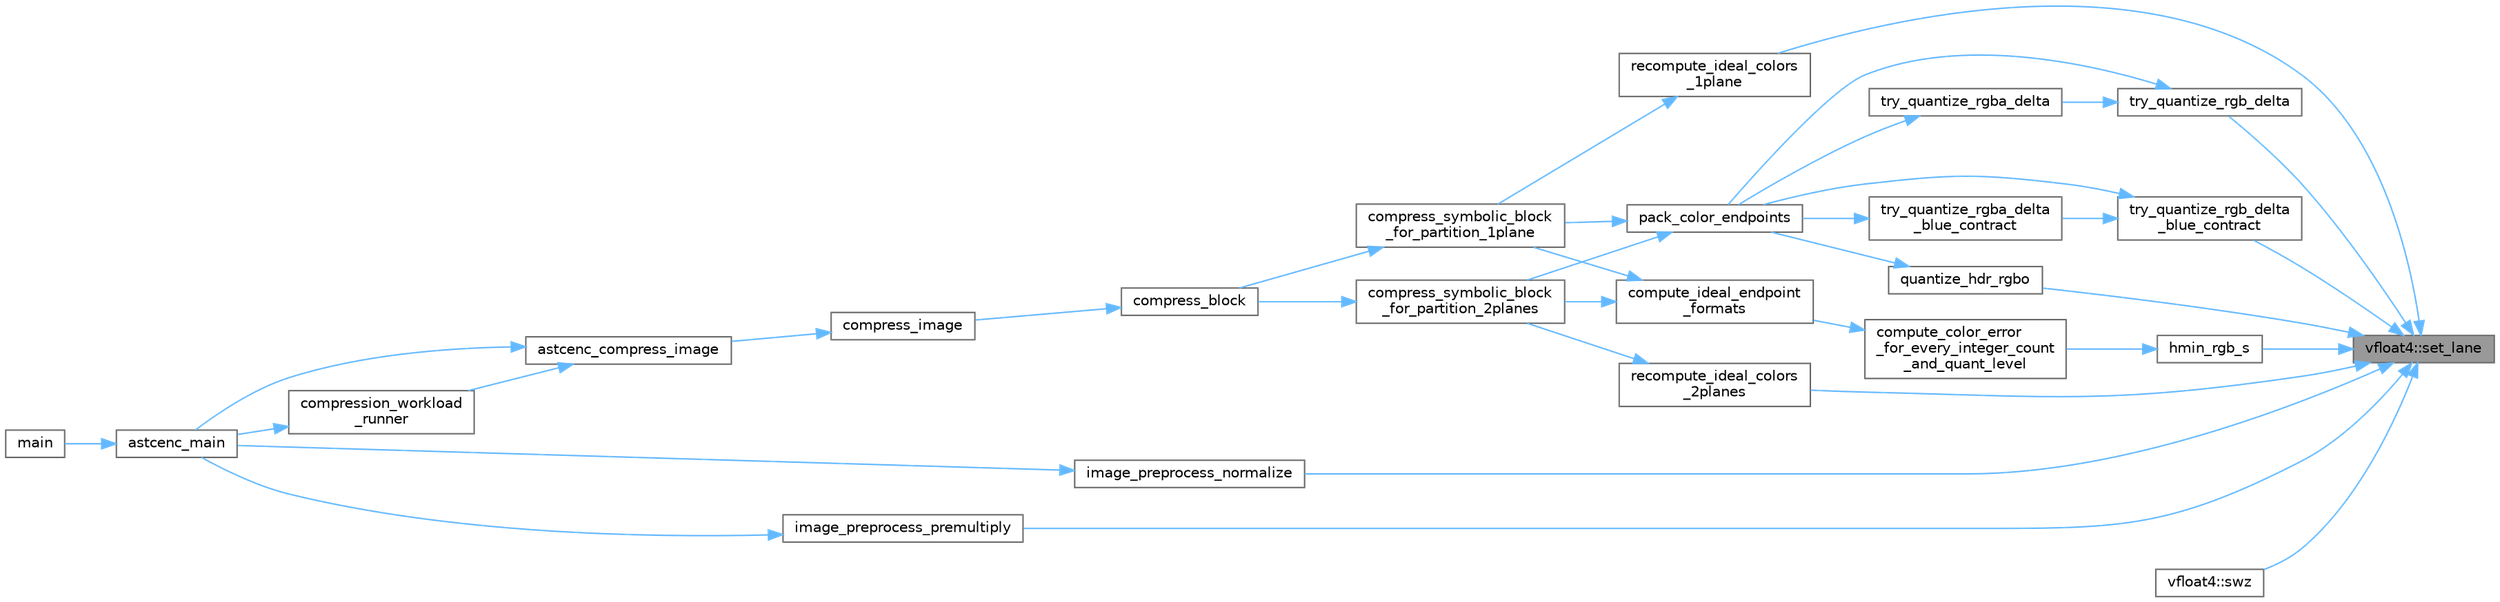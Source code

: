 digraph "vfloat4::set_lane"
{
 // LATEX_PDF_SIZE
  bgcolor="transparent";
  edge [fontname=Helvetica,fontsize=10,labelfontname=Helvetica,labelfontsize=10];
  node [fontname=Helvetica,fontsize=10,shape=box,height=0.2,width=0.4];
  rankdir="RL";
  Node1 [id="Node000001",label="vfloat4::set_lane",height=0.2,width=0.4,color="gray40", fillcolor="grey60", style="filled", fontcolor="black",tooltip="Set the scalar value of a single lane."];
  Node1 -> Node2 [id="edge35_Node000001_Node000002",dir="back",color="steelblue1",style="solid",tooltip=" "];
  Node2 [id="Node000002",label="hmin_rgb_s",height=0.2,width=0.4,color="grey40", fillcolor="white", style="filled",URL="$astcenc__vecmathlib__common__4_8h.html#ac8652a0d90b3378db8fa8a8d2c4a434c",tooltip="Return the horizontal min of RGB vector lanes as a scalar."];
  Node2 -> Node3 [id="edge36_Node000002_Node000003",dir="back",color="steelblue1",style="solid",tooltip=" "];
  Node3 [id="Node000003",label="compute_color_error\l_for_every_integer_count\l_and_quant_level",height=0.2,width=0.4,color="grey40", fillcolor="white", style="filled",URL="$astcenc__pick__best__endpoint__format_8cpp.html#a163a7d0cf020b6f86049745807912ec1",tooltip="For a given partition compute the error for every endpoint integer count and quant level."];
  Node3 -> Node4 [id="edge37_Node000003_Node000004",dir="back",color="steelblue1",style="solid",tooltip=" "];
  Node4 [id="Node000004",label="compute_ideal_endpoint\l_formats",height=0.2,width=0.4,color="grey40", fillcolor="white", style="filled",URL="$astcenc__pick__best__endpoint__format_8cpp.html#a81c7b68e8c7b82a5ff718f21bd4f3c35",tooltip="Identify, for each mode, which set of color endpoint produces the best result."];
  Node4 -> Node5 [id="edge38_Node000004_Node000005",dir="back",color="steelblue1",style="solid",tooltip=" "];
  Node5 [id="Node000005",label="compress_symbolic_block\l_for_partition_1plane",height=0.2,width=0.4,color="grey40", fillcolor="white", style="filled",URL="$astcenc__compress__symbolic_8cpp.html#af5f518a15600c71922e69267dea2db99",tooltip="Compress a block using a chosen partitioning and 1 plane of weights."];
  Node5 -> Node6 [id="edge39_Node000005_Node000006",dir="back",color="steelblue1",style="solid",tooltip=" "];
  Node6 [id="Node000006",label="compress_block",height=0.2,width=0.4,color="grey40", fillcolor="white", style="filled",URL="$astcenc__compress__symbolic_8cpp.html#a579b9a2ceeecda2fb3abe63b8311df1c",tooltip="Compress an image block into a physical block."];
  Node6 -> Node7 [id="edge40_Node000006_Node000007",dir="back",color="steelblue1",style="solid",tooltip=" "];
  Node7 [id="Node000007",label="compress_image",height=0.2,width=0.4,color="grey40", fillcolor="white", style="filled",URL="$astcenc__entry_8cpp.html#acbecfd32ce013d567cac16a877c20f42",tooltip="Compress an image, after any preflight has completed."];
  Node7 -> Node8 [id="edge41_Node000007_Node000008",dir="back",color="steelblue1",style="solid",tooltip=" "];
  Node8 [id="Node000008",label="astcenc_compress_image",height=0.2,width=0.4,color="grey40", fillcolor="white", style="filled",URL="$astcenc__entry_8cpp.html#ad762aa055eed75156c99309158a40e90",tooltip="Compress an image."];
  Node8 -> Node9 [id="edge42_Node000008_Node000009",dir="back",color="steelblue1",style="solid",tooltip=" "];
  Node9 [id="Node000009",label="astcenc_main",height=0.2,width=0.4,color="grey40", fillcolor="white", style="filled",URL="$astcenccli__toplevel_8cpp.html#a073d18880f24fd648661b01d2e20340e",tooltip="Application entry point."];
  Node9 -> Node10 [id="edge43_Node000009_Node000010",dir="back",color="steelblue1",style="solid",tooltip=" "];
  Node10 [id="Node000010",label="main",height=0.2,width=0.4,color="grey40", fillcolor="white", style="filled",URL="$astcenccli__entry_8cpp.html#a3c04138a5bfe5d72780bb7e82a18e627",tooltip=" "];
  Node8 -> Node11 [id="edge44_Node000008_Node000011",dir="back",color="steelblue1",style="solid",tooltip=" "];
  Node11 [id="Node000011",label="compression_workload\l_runner",height=0.2,width=0.4,color="grey40", fillcolor="white", style="filled",URL="$astcenccli__toplevel_8cpp.html#a57bafe66bbd689a53aad2d190fe7a3fa",tooltip="Runner callback function for a compression worker thread."];
  Node11 -> Node9 [id="edge45_Node000011_Node000009",dir="back",color="steelblue1",style="solid",tooltip=" "];
  Node4 -> Node12 [id="edge46_Node000004_Node000012",dir="back",color="steelblue1",style="solid",tooltip=" "];
  Node12 [id="Node000012",label="compress_symbolic_block\l_for_partition_2planes",height=0.2,width=0.4,color="grey40", fillcolor="white", style="filled",URL="$astcenc__compress__symbolic_8cpp.html#af11a976c8ea386db054bef472ce0667c",tooltip="Compress a block using a chosen partitioning and 2 planes of weights."];
  Node12 -> Node6 [id="edge47_Node000012_Node000006",dir="back",color="steelblue1",style="solid",tooltip=" "];
  Node1 -> Node13 [id="edge48_Node000001_Node000013",dir="back",color="steelblue1",style="solid",tooltip=" "];
  Node13 [id="Node000013",label="image_preprocess_normalize",height=0.2,width=0.4,color="grey40", fillcolor="white", style="filled",URL="$astcenccli__toplevel_8cpp.html#aeadb22c3ae0c54b3d9777e8e0779729c",tooltip="Create a copy of input with forced unit-length normal vectors."];
  Node13 -> Node9 [id="edge49_Node000013_Node000009",dir="back",color="steelblue1",style="solid",tooltip=" "];
  Node1 -> Node14 [id="edge50_Node000001_Node000014",dir="back",color="steelblue1",style="solid",tooltip=" "];
  Node14 [id="Node000014",label="image_preprocess_premultiply",height=0.2,width=0.4,color="grey40", fillcolor="white", style="filled",URL="$astcenccli__toplevel_8cpp.html#ae4200e4d2196e8fc39ae933c758c8d79",tooltip="Create a copy of input with premultiplied color data."];
  Node14 -> Node9 [id="edge51_Node000014_Node000009",dir="back",color="steelblue1",style="solid",tooltip=" "];
  Node1 -> Node15 [id="edge52_Node000001_Node000015",dir="back",color="steelblue1",style="solid",tooltip=" "];
  Node15 [id="Node000015",label="quantize_hdr_rgbo",height=0.2,width=0.4,color="grey40", fillcolor="white", style="filled",URL="$astcenc__color__quantize_8cpp.html#a8c60d84b27b5bf6a95eafa1b86497235",tooltip="Quantize a HDR RGB color using RGB + offset."];
  Node15 -> Node16 [id="edge53_Node000015_Node000016",dir="back",color="steelblue1",style="solid",tooltip=" "];
  Node16 [id="Node000016",label="pack_color_endpoints",height=0.2,width=0.4,color="grey40", fillcolor="white", style="filled",URL="$astcenc__color__quantize_8cpp.html#ab9f9b564c57688af1f8fc1d9e000af81",tooltip="Pack a single pair of color endpoints as effectively as possible."];
  Node16 -> Node5 [id="edge54_Node000016_Node000005",dir="back",color="steelblue1",style="solid",tooltip=" "];
  Node16 -> Node12 [id="edge55_Node000016_Node000012",dir="back",color="steelblue1",style="solid",tooltip=" "];
  Node1 -> Node17 [id="edge56_Node000001_Node000017",dir="back",color="steelblue1",style="solid",tooltip=" "];
  Node17 [id="Node000017",label="recompute_ideal_colors\l_1plane",height=0.2,width=0.4,color="grey40", fillcolor="white", style="filled",URL="$astcenc__ideal__endpoints__and__weights_8cpp.html#a02bcad94240678ee727ccf2f0fbfb5d3",tooltip="For a given 1 plane weight set recompute the endpoint colors."];
  Node17 -> Node5 [id="edge57_Node000017_Node000005",dir="back",color="steelblue1",style="solid",tooltip=" "];
  Node1 -> Node18 [id="edge58_Node000001_Node000018",dir="back",color="steelblue1",style="solid",tooltip=" "];
  Node18 [id="Node000018",label="recompute_ideal_colors\l_2planes",height=0.2,width=0.4,color="grey40", fillcolor="white", style="filled",URL="$astcenc__ideal__endpoints__and__weights_8cpp.html#afb3c455470bef24f48d7815bb78bb569",tooltip="For a given 2 plane weight set recompute the endpoint colors."];
  Node18 -> Node12 [id="edge59_Node000018_Node000012",dir="back",color="steelblue1",style="solid",tooltip=" "];
  Node1 -> Node19 [id="edge60_Node000001_Node000019",dir="back",color="steelblue1",style="solid",tooltip=" "];
  Node19 [id="Node000019",label="vfloat4::swz",height=0.2,width=0.4,color="grey40", fillcolor="white", style="filled",URL="$structvfloat4.html#a0a3e390831722cc8e54f29155699f3a5",tooltip="Return a swizzled float 2."];
  Node1 -> Node20 [id="edge61_Node000001_Node000020",dir="back",color="steelblue1",style="solid",tooltip=" "];
  Node20 [id="Node000020",label="try_quantize_rgb_delta",height=0.2,width=0.4,color="grey40", fillcolor="white", style="filled",URL="$astcenc__color__quantize_8cpp.html#a6b7ee442b1e9da4ac693000c4f805c7b",tooltip="Try to quantize an LDR RGB color using delta encoding."];
  Node20 -> Node16 [id="edge62_Node000020_Node000016",dir="back",color="steelblue1",style="solid",tooltip=" "];
  Node20 -> Node21 [id="edge63_Node000020_Node000021",dir="back",color="steelblue1",style="solid",tooltip=" "];
  Node21 [id="Node000021",label="try_quantize_rgba_delta",height=0.2,width=0.4,color="grey40", fillcolor="white", style="filled",URL="$astcenc__color__quantize_8cpp.html#af4d400b2fd9235d069b8e71966cb1246",tooltip="Try to quantize an LDR RGBA color using delta encoding."];
  Node21 -> Node16 [id="edge64_Node000021_Node000016",dir="back",color="steelblue1",style="solid",tooltip=" "];
  Node1 -> Node22 [id="edge65_Node000001_Node000022",dir="back",color="steelblue1",style="solid",tooltip=" "];
  Node22 [id="Node000022",label="try_quantize_rgb_delta\l_blue_contract",height=0.2,width=0.4,color="grey40", fillcolor="white", style="filled",URL="$astcenc__color__quantize_8cpp.html#aedceeace1416ce23b9a934ce87f96c3c",tooltip="Try to quantize an LDR RGB color using delta encoding and blue-contraction."];
  Node22 -> Node16 [id="edge66_Node000022_Node000016",dir="back",color="steelblue1",style="solid",tooltip=" "];
  Node22 -> Node23 [id="edge67_Node000022_Node000023",dir="back",color="steelblue1",style="solid",tooltip=" "];
  Node23 [id="Node000023",label="try_quantize_rgba_delta\l_blue_contract",height=0.2,width=0.4,color="grey40", fillcolor="white", style="filled",URL="$astcenc__color__quantize_8cpp.html#a6e41c12d083ec9f3d9028ea35f13f18f",tooltip="Try to quantize an LDR RGBA color using delta and blue contract encoding."];
  Node23 -> Node16 [id="edge68_Node000023_Node000016",dir="back",color="steelblue1",style="solid",tooltip=" "];
}
